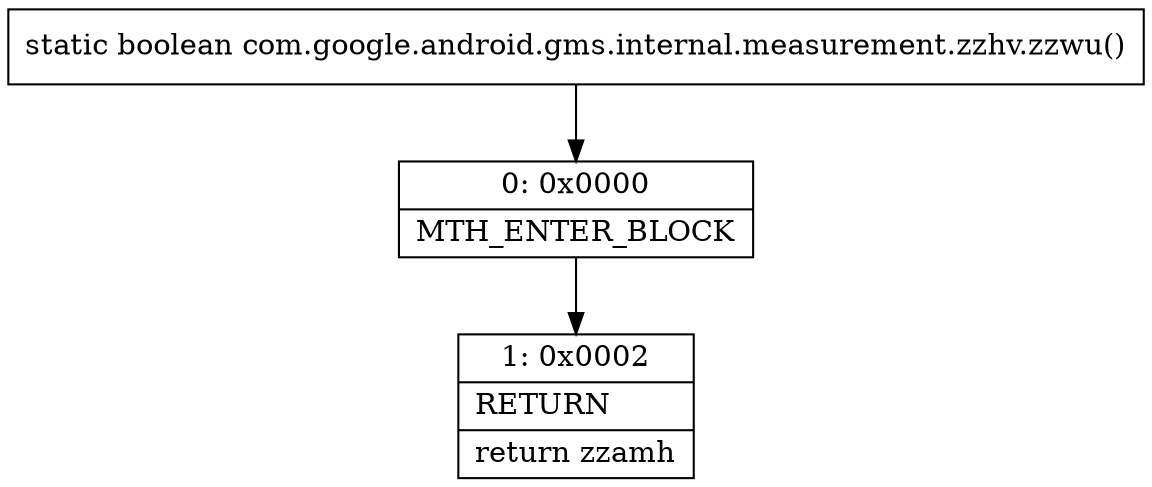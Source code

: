 digraph "CFG forcom.google.android.gms.internal.measurement.zzhv.zzwu()Z" {
Node_0 [shape=record,label="{0\:\ 0x0000|MTH_ENTER_BLOCK\l}"];
Node_1 [shape=record,label="{1\:\ 0x0002|RETURN\l|return zzamh\l}"];
MethodNode[shape=record,label="{static boolean com.google.android.gms.internal.measurement.zzhv.zzwu() }"];
MethodNode -> Node_0;
Node_0 -> Node_1;
}

